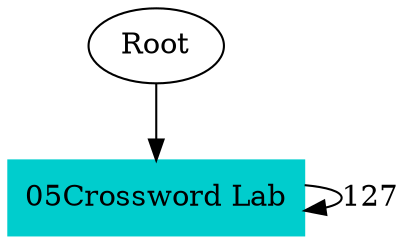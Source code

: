 // TS <-> TS
digraph {
	Root
	"05Crossword Lab" [color=cyan3 shape=box style=filled]
		Root -> "05Crossword Lab"
		"05Crossword Lab" -> "05Crossword Lab" [label=127]
}